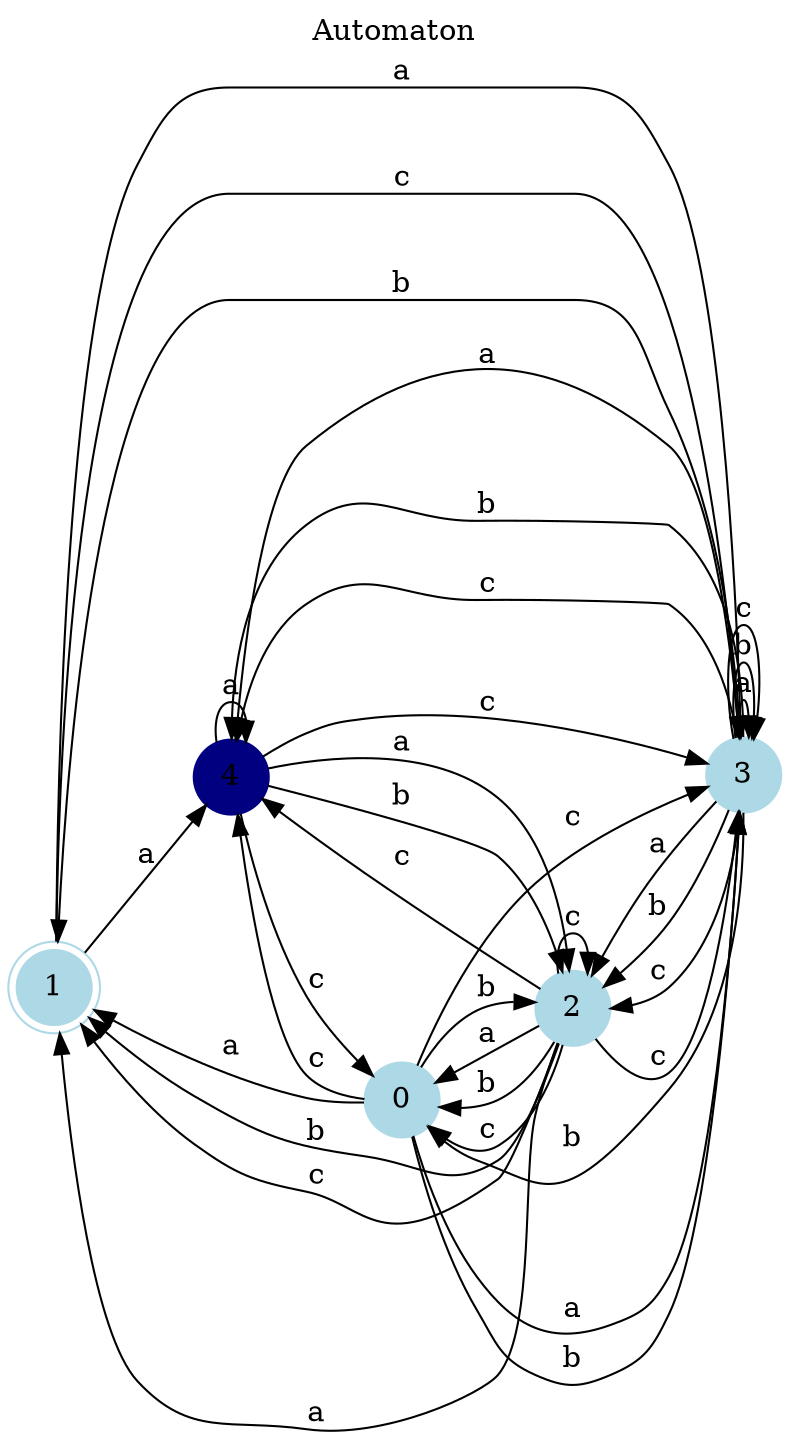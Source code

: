 digraph G {
rankdir = LR ; overlap = false ; 
labelloc="t";
label="Automaton";
node [shape = doublecircle, color = lightblue, style = filled] ; 1 ; 
node [shape = circle, color = navy, style = filled] ; 4 ; 
node [shape = circle, color = lightblue, style = filled];
0 -> 1 [ label = "a" ];
0 -> 3 [ label = "a" ];
1 -> 3 [ label = "a" ];
1 -> 4 [ label = "a" ];
2 -> 0 [ label = "a" ];
2 -> 1 [ label = "a" ];
3 -> 2 [ label = "a" ];
3 -> 3 [ label = "a" ];
3 -> 4 [ label = "a" ];
4 -> 2 [ label = "a" ];
4 -> 4 [ label = "a" ];
0 -> 2 [ label = "b" ];
0 -> 3 [ label = "b" ];
2 -> 0 [ label = "b" ];
2 -> 1 [ label = "b" ];
3 -> 0 [ label = "b" ];
3 -> 1 [ label = "b" ];
3 -> 2 [ label = "b" ];
3 -> 3 [ label = "b" ];
3 -> 4 [ label = "b" ];
4 -> 2 [ label = "b" ];
0 -> 3 [ label = "c" ];
0 -> 4 [ label = "c" ];
1 -> 3 [ label = "c" ];
2 -> 0 [ label = "c" ];
2 -> 1 [ label = "c" ];
2 -> 2 [ label = "c" ];
2 -> 3 [ label = "c" ];
2 -> 4 [ label = "c" ];
3 -> 2 [ label = "c" ];
3 -> 3 [ label = "c" ];
3 -> 4 [ label = "c" ];
4 -> 0 [ label = "c" ];
4 -> 3 [ label = "c" ];
}
digraph G {
rankdir = LR ; overlap = false ; 
labelloc = "t" ;
label = "epsilon " ; 
node [shape = doublecircle, color = lightblue, style = filled] ; 1 ; 
node [shape = circle, color = navy, style = filled] ; 4 ; 
node [shape = circle, color = lightblue, style = filled] ;
0 -> 0 ;
1 -> 1 ;
2 -> 2 ;
3 -> 3 ;
4 -> 4 ;
}
digraph G {
rankdir = LR ; overlap = false ; 
labelloc = "t" ;
label = "a " ; 
node [shape = doublecircle, color = lightblue, style = filled] ; 1 ; 
node [shape = circle, color = navy, style = filled] ; 4 ; 
node [shape = circle, color = lightblue, style = filled] ;
0 -> 1 ;
0 -> 3 ;
1 -> 3 ;
1 -> 4 ;
2 -> 0 ;
2 -> 1 ;
3 -> 2 ;
3 -> 3 ;
3 -> 4 ;
4 -> 2 ;
4 -> 4 ;
}
digraph G {
rankdir = LR ; overlap = false ; 
labelloc = "t" ;
label = "b " ; 
node [shape = doublecircle, color = lightblue, style = filled] ; 1 ; 
node [shape = circle, color = navy, style = filled] ; 4 ; 
node [shape = circle, color = lightblue, style = filled] ;
0 -> 2 ;
0 -> 3 ;
2 -> 0 ;
2 -> 1 ;
3 -> 0 ;
3 -> 1 ;
3 -> 2 ;
3 -> 3 ;
3 -> 4 ;
4 -> 2 ;
}
digraph G {
rankdir = LR ; overlap = false ; 
labelloc = "t" ;
label = "c " ; 
node [shape = doublecircle, color = lightblue, style = filled] ; 1 ; 
node [shape = circle, color = navy, style = filled] ; 4 ; 
node [shape = circle, color = lightblue, style = filled] ;
0 -> 3 ;
0 -> 4 ;
1 -> 3 ;
2 -> 0 ;
2 -> 1 ;
2 -> 2 ;
2 -> 3 ;
2 -> 4 ;
3 -> 2 ;
3 -> 3 ;
3 -> 4 ;
4 -> 0 ;
4 -> 3 ;
}
digraph G {
rankdir = LR ; overlap = false ; 
labelloc = "t" ;
label = "aa " ; 
node [shape = doublecircle, color = lightblue, style = filled] ; 1 ; 
node [shape = circle, color = navy, style = filled] ; 4 ; 
node [shape = circle, color = lightblue, style = filled] ;
0 -> 2 ;
0 -> 3 ;
0 -> 4 ;
1 -> 2 ;
1 -> 3 ;
1 -> 4 ;
2 -> 1 ;
2 -> 3 ;
2 -> 4 ;
3 -> 0 ;
3 -> 1 ;
3 -> 2 ;
3 -> 3 ;
3 -> 4 ;
4 -> 0 ;
4 -> 1 ;
4 -> 2 ;
4 -> 4 ;
}
digraph G {
rankdir = LR ; overlap = false ; 
labelloc = "t" ;
label = "bb " ; 
node [shape = doublecircle, color = lightblue, style = filled] ; 1 ; 
node [shape = circle, color = navy, style = filled] ; 4 ; 
node [shape = circle, color = lightblue, style = filled] ;
0 -> 0 ;
0 -> 1 ;
0 -> 2 ;
0 -> 3 ;
0 -> 4 ;
2 -> 2 ;
2 -> 3 ;
3 -> 0 ;
3 -> 1 ;
3 -> 2 ;
3 -> 3 ;
3 -> 4 ;
4 -> 0 ;
4 -> 1 ;
}
digraph G {
rankdir = LR ; overlap = false ; 
labelloc = "t" ;
label = "ba " ; 
node [shape = doublecircle, color = lightblue, style = filled] ; 1 ; 
node [shape = circle, color = navy, style = filled] ; 4 ; 
node [shape = circle, color = lightblue, style = filled] ;
0 -> 0 ;
0 -> 1 ;
0 -> 2 ;
0 -> 3 ;
0 -> 4 ;
2 -> 1 ;
2 -> 3 ;
2 -> 4 ;
3 -> 0 ;
3 -> 1 ;
3 -> 2 ;
3 -> 3 ;
3 -> 4 ;
4 -> 0 ;
4 -> 1 ;
}
digraph G {
rankdir = LR ; overlap = false ; 
labelloc = "t" ;
label = "ab " ; 
node [shape = doublecircle, color = lightblue, style = filled] ; 1 ; 
node [shape = circle, color = navy, style = filled] ; 4 ; 
node [shape = circle, color = lightblue, style = filled] ;
0 -> 0 ;
0 -> 1 ;
0 -> 2 ;
0 -> 3 ;
0 -> 4 ;
1 -> 0 ;
1 -> 1 ;
1 -> 2 ;
1 -> 3 ;
1 -> 4 ;
2 -> 2 ;
2 -> 3 ;
3 -> 0 ;
3 -> 1 ;
3 -> 2 ;
3 -> 3 ;
3 -> 4 ;
4 -> 0 ;
4 -> 1 ;
4 -> 2 ;
}
digraph G {
rankdir = LR ; overlap = false ; 
labelloc = "t" ;
label = "cc " ; 
node [shape = doublecircle, color = lightblue, style = filled] ; 1 ; 
node [shape = circle, color = navy, style = filled] ; 4 ; 
node [shape = circle, color = lightblue, style = filled] ;
0 -> 0 ;
0 -> 2 ;
0 -> 3 ;
0 -> 4 ;
1 -> 2 ;
1 -> 3 ;
1 -> 4 ;
2 -> 0 ;
2 -> 1 ;
2 -> 2 ;
2 -> 3 ;
2 -> 4 ;
3 -> 0 ;
3 -> 1 ;
3 -> 2 ;
3 -> 3 ;
3 -> 4 ;
4 -> 2 ;
4 -> 3 ;
4 -> 4 ;
}
digraph G {
rankdir = LR ; overlap = false ; 
labelloc = "t" ;
label = "ca " ; 
node [shape = doublecircle, color = lightblue, style = filled] ; 1 ; 
node [shape = circle, color = navy, style = filled] ; 4 ; 
node [shape = circle, color = lightblue, style = filled] ;
0 -> 2 ;
0 -> 3 ;
0 -> 4 ;
1 -> 2 ;
1 -> 3 ;
1 -> 4 ;
2 -> 0 ;
2 -> 1 ;
2 -> 2 ;
2 -> 3 ;
2 -> 4 ;
3 -> 0 ;
3 -> 1 ;
3 -> 2 ;
3 -> 3 ;
3 -> 4 ;
4 -> 1 ;
4 -> 2 ;
4 -> 3 ;
4 -> 4 ;
}
digraph G {
rankdir = LR ; overlap = false ; 
labelloc = "t" ;
label = "ac " ; 
node [shape = doublecircle, color = lightblue, style = filled] ; 1 ; 
node [shape = circle, color = navy, style = filled] ; 4 ; 
node [shape = circle, color = lightblue, style = filled] ;
0 -> 2 ;
0 -> 3 ;
0 -> 4 ;
1 -> 0 ;
1 -> 2 ;
1 -> 3 ;
1 -> 4 ;
2 -> 3 ;
2 -> 4 ;
3 -> 0 ;
3 -> 1 ;
3 -> 2 ;
3 -> 3 ;
3 -> 4 ;
4 -> 0 ;
4 -> 1 ;
4 -> 2 ;
4 -> 3 ;
4 -> 4 ;
}
digraph G {
rankdir = LR ; overlap = false ; 
labelloc = "t" ;
label = "cb " ; 
node [shape = doublecircle, color = lightblue, style = filled] ; 1 ; 
node [shape = circle, color = navy, style = filled] ; 4 ; 
node [shape = circle, color = lightblue, style = filled] ;
0 -> 0 ;
0 -> 1 ;
0 -> 2 ;
0 -> 3 ;
0 -> 4 ;
1 -> 0 ;
1 -> 1 ;
1 -> 2 ;
1 -> 3 ;
1 -> 4 ;
2 -> 0 ;
2 -> 1 ;
2 -> 2 ;
2 -> 3 ;
2 -> 4 ;
3 -> 0 ;
3 -> 1 ;
3 -> 2 ;
3 -> 3 ;
3 -> 4 ;
4 -> 0 ;
4 -> 1 ;
4 -> 2 ;
4 -> 3 ;
4 -> 4 ;
}
digraph G {
rankdir = LR ; overlap = false ; 
labelloc = "t" ;
label = "bc " ; 
node [shape = doublecircle, color = lightblue, style = filled] ; 1 ; 
node [shape = circle, color = navy, style = filled] ; 4 ; 
node [shape = circle, color = lightblue, style = filled] ;
0 -> 0 ;
0 -> 1 ;
0 -> 2 ;
0 -> 3 ;
0 -> 4 ;
2 -> 3 ;
2 -> 4 ;
3 -> 0 ;
3 -> 1 ;
3 -> 2 ;
3 -> 3 ;
3 -> 4 ;
4 -> 0 ;
4 -> 1 ;
4 -> 2 ;
4 -> 3 ;
4 -> 4 ;
}
digraph G {
rankdir = LR ; overlap = false ; 
labelloc = "t" ;
label = "aaa " ; 
node [shape = doublecircle, color = lightblue, style = filled] ; 1 ; 
node [shape = circle, color = navy, style = filled] ; 4 ; 
node [shape = circle, color = lightblue, style = filled] ;
0 -> 0 ;
0 -> 1 ;
0 -> 2 ;
0 -> 3 ;
0 -> 4 ;
1 -> 0 ;
1 -> 1 ;
1 -> 2 ;
1 -> 3 ;
1 -> 4 ;
2 -> 2 ;
2 -> 3 ;
2 -> 4 ;
3 -> 0 ;
3 -> 1 ;
3 -> 2 ;
3 -> 3 ;
3 -> 4 ;
4 -> 0 ;
4 -> 1 ;
4 -> 2 ;
4 -> 3 ;
4 -> 4 ;
}
digraph G {
rankdir = LR ; overlap = false ; 
labelloc = "t" ;
label = "aab " ; 
node [shape = doublecircle, color = lightblue, style = filled] ; 1 ; 
node [shape = circle, color = navy, style = filled] ; 4 ; 
node [shape = circle, color = lightblue, style = filled] ;
0 -> 0 ;
0 -> 1 ;
0 -> 2 ;
0 -> 3 ;
0 -> 4 ;
1 -> 0 ;
1 -> 1 ;
1 -> 2 ;
1 -> 3 ;
1 -> 4 ;
2 -> 0 ;
2 -> 1 ;
2 -> 2 ;
2 -> 3 ;
2 -> 4 ;
3 -> 0 ;
3 -> 1 ;
3 -> 2 ;
3 -> 3 ;
3 -> 4 ;
4 -> 0 ;
4 -> 1 ;
4 -> 2 ;
4 -> 3 ;
}
digraph G {
rankdir = LR ; overlap = false ; 
labelloc = "t" ;
label = "baa " ; 
node [shape = doublecircle, color = lightblue, style = filled] ; 1 ; 
node [shape = circle, color = navy, style = filled] ; 4 ; 
node [shape = circle, color = lightblue, style = filled] ;
0 -> 0 ;
0 -> 1 ;
0 -> 2 ;
0 -> 3 ;
0 -> 4 ;
2 -> 2 ;
2 -> 3 ;
2 -> 4 ;
3 -> 0 ;
3 -> 1 ;
3 -> 2 ;
3 -> 3 ;
3 -> 4 ;
4 -> 1 ;
4 -> 3 ;
4 -> 4 ;
}
digraph G {
rankdir = LR ; overlap = false ; 
labelloc = "t" ;
label = "aac " ; 
node [shape = doublecircle, color = lightblue, style = filled] ; 1 ; 
node [shape = circle, color = navy, style = filled] ; 4 ; 
node [shape = circle, color = lightblue, style = filled] ;
0 -> 0 ;
0 -> 1 ;
0 -> 2 ;
0 -> 3 ;
0 -> 4 ;
1 -> 0 ;
1 -> 1 ;
1 -> 2 ;
1 -> 3 ;
1 -> 4 ;
2 -> 0 ;
2 -> 2 ;
2 -> 3 ;
2 -> 4 ;
3 -> 0 ;
3 -> 1 ;
3 -> 2 ;
3 -> 3 ;
3 -> 4 ;
4 -> 0 ;
4 -> 1 ;
4 -> 2 ;
4 -> 3 ;
4 -> 4 ;
}
digraph G {
rankdir = LR ; overlap = false ; 
labelloc = "t" ;
label = "bbbb " ; 
node [shape = doublecircle, color = lightblue, style = filled] ; 1 ; 
node [shape = circle, color = navy, style = filled] ; 4 ; 
node [shape = circle, color = lightblue, style = filled] ;
0 -> 0 ;
0 -> 1 ;
0 -> 2 ;
0 -> 3 ;
0 -> 4 ;
2 -> 0 ;
2 -> 1 ;
2 -> 2 ;
2 -> 3 ;
2 -> 4 ;
3 -> 0 ;
3 -> 1 ;
3 -> 2 ;
3 -> 3 ;
3 -> 4 ;
4 -> 0 ;
4 -> 1 ;
4 -> 2 ;
4 -> 3 ;
4 -> 4 ;
}
digraph G {
rankdir = LR ; overlap = false ; 
labelloc = "t" ;
label = "bba " ; 
node [shape = doublecircle, color = lightblue, style = filled] ; 1 ; 
node [shape = circle, color = navy, style = filled] ; 4 ; 
node [shape = circle, color = lightblue, style = filled] ;
0 -> 0 ;
0 -> 1 ;
0 -> 2 ;
0 -> 3 ;
0 -> 4 ;
2 -> 0 ;
2 -> 1 ;
2 -> 2 ;
2 -> 3 ;
2 -> 4 ;
3 -> 0 ;
3 -> 1 ;
3 -> 2 ;
3 -> 3 ;
3 -> 4 ;
4 -> 1 ;
4 -> 3 ;
4 -> 4 ;
}
digraph G {
rankdir = LR ; overlap = false ; 
labelloc = "t" ;
label = "bbb " ; 
node [shape = doublecircle, color = lightblue, style = filled] ; 1 ; 
node [shape = circle, color = navy, style = filled] ; 4 ; 
node [shape = circle, color = lightblue, style = filled] ;
0 -> 0 ;
0 -> 1 ;
0 -> 2 ;
0 -> 3 ;
0 -> 4 ;
2 -> 0 ;
2 -> 1 ;
2 -> 2 ;
2 -> 3 ;
2 -> 4 ;
3 -> 0 ;
3 -> 1 ;
3 -> 2 ;
3 -> 3 ;
3 -> 4 ;
4 -> 2 ;
4 -> 3 ;
}
digraph G {
rankdir = LR ; overlap = false ; 
labelloc = "t" ;
label = "bbc " ; 
node [shape = doublecircle, color = lightblue, style = filled] ; 1 ; 
node [shape = circle, color = navy, style = filled] ; 4 ; 
node [shape = circle, color = lightblue, style = filled] ;
0 -> 0 ;
0 -> 1 ;
0 -> 2 ;
0 -> 3 ;
0 -> 4 ;
2 -> 0 ;
2 -> 1 ;
2 -> 2 ;
2 -> 3 ;
2 -> 4 ;
3 -> 0 ;
3 -> 1 ;
3 -> 2 ;
3 -> 3 ;
3 -> 4 ;
4 -> 3 ;
4 -> 4 ;
}
digraph G {
rankdir = LR ; overlap = false ; 
labelloc = "t" ;
label = "bbaa " ; 
node [shape = doublecircle, color = lightblue, style = filled] ; 1 ; 
node [shape = circle, color = navy, style = filled] ; 4 ; 
node [shape = circle, color = lightblue, style = filled] ;
0 -> 0 ;
0 -> 1 ;
0 -> 2 ;
0 -> 3 ;
0 -> 4 ;
2 -> 0 ;
2 -> 1 ;
2 -> 2 ;
2 -> 3 ;
2 -> 4 ;
3 -> 0 ;
3 -> 1 ;
3 -> 2 ;
3 -> 3 ;
3 -> 4 ;
4 -> 2 ;
4 -> 3 ;
4 -> 4 ;
}
digraph G {
rankdir = LR ; overlap = false ; 
labelloc = "t" ;
label = "aba " ; 
node [shape = doublecircle, color = lightblue, style = filled] ; 1 ; 
node [shape = circle, color = navy, style = filled] ; 4 ; 
node [shape = circle, color = lightblue, style = filled] ;
0 -> 0 ;
0 -> 1 ;
0 -> 2 ;
0 -> 3 ;
0 -> 4 ;
1 -> 0 ;
1 -> 1 ;
1 -> 2 ;
1 -> 3 ;
1 -> 4 ;
2 -> 0 ;
2 -> 1 ;
2 -> 2 ;
2 -> 3 ;
2 -> 4 ;
3 -> 0 ;
3 -> 1 ;
3 -> 2 ;
3 -> 3 ;
3 -> 4 ;
4 -> 0 ;
4 -> 1 ;
4 -> 3 ;
4 -> 4 ;
}
digraph G {
rankdir = LR ; overlap = false ; 
labelloc = "t" ;
label = "bac " ; 
node [shape = doublecircle, color = lightblue, style = filled] ; 1 ; 
node [shape = circle, color = navy, style = filled] ; 4 ; 
node [shape = circle, color = lightblue, style = filled] ;
0 -> 0 ;
0 -> 1 ;
0 -> 2 ;
0 -> 3 ;
0 -> 4 ;
2 -> 0 ;
2 -> 2 ;
2 -> 3 ;
2 -> 4 ;
3 -> 0 ;
3 -> 1 ;
3 -> 2 ;
3 -> 3 ;
3 -> 4 ;
4 -> 3 ;
4 -> 4 ;
}
digraph G {
rankdir = LR ; overlap = false ; 
labelloc = "t" ;
label = "abaa " ; 
node [shape = doublecircle, color = lightblue, style = filled] ; 1 ; 
node [shape = circle, color = navy, style = filled] ; 4 ; 
node [shape = circle, color = lightblue, style = filled] ;
0 -> 0 ;
0 -> 1 ;
0 -> 2 ;
0 -> 3 ;
0 -> 4 ;
1 -> 0 ;
1 -> 1 ;
1 -> 2 ;
1 -> 3 ;
1 -> 4 ;
2 -> 0 ;
2 -> 1 ;
2 -> 2 ;
2 -> 3 ;
2 -> 4 ;
3 -> 0 ;
3 -> 1 ;
3 -> 2 ;
3 -> 3 ;
3 -> 4 ;
4 -> 1 ;
4 -> 2 ;
4 -> 3 ;
4 -> 4 ;
}
digraph G {
rankdir = LR ; overlap = false ; 
labelloc = "t" ;
label = "bcc " ; 
node [shape = doublecircle, color = lightblue, style = filled] ; 1 ; 
node [shape = circle, color = navy, style = filled] ; 4 ; 
node [shape = circle, color = lightblue, style = filled] ;
0 -> 0 ;
0 -> 1 ;
0 -> 2 ;
0 -> 3 ;
0 -> 4 ;
2 -> 0 ;
2 -> 2 ;
2 -> 3 ;
2 -> 4 ;
3 -> 0 ;
3 -> 1 ;
3 -> 2 ;
3 -> 3 ;
3 -> 4 ;
4 -> 0 ;
4 -> 1 ;
4 -> 2 ;
4 -> 3 ;
4 -> 4 ;
}
digraph G {
rankdir = LR ; overlap = false ; 
labelloc = "t" ;
label = "bbcc " ; 
node [shape = doublecircle, color = lightblue, style = filled] ; 1 ; 
node [shape = circle, color = navy, style = filled] ; 4 ; 
node [shape = circle, color = lightblue, style = filled] ;
0 -> 0 ;
0 -> 1 ;
0 -> 2 ;
0 -> 3 ;
0 -> 4 ;
2 -> 0 ;
2 -> 1 ;
2 -> 2 ;
2 -> 3 ;
2 -> 4 ;
3 -> 0 ;
3 -> 1 ;
3 -> 2 ;
3 -> 3 ;
3 -> 4 ;
4 -> 0 ;
4 -> 2 ;
4 -> 3 ;
4 -> 4 ;
}
digraph G {
rankdir = LR ; overlap = false ; 
labelloc = "t" ;
label = "bca " ; 
node [shape = doublecircle, color = lightblue, style = filled] ; 1 ; 
node [shape = circle, color = navy, style = filled] ; 4 ; 
node [shape = circle, color = lightblue, style = filled] ;
0 -> 0 ;
0 -> 1 ;
0 -> 2 ;
0 -> 3 ;
0 -> 4 ;
2 -> 2 ;
2 -> 3 ;
2 -> 4 ;
3 -> 0 ;
3 -> 1 ;
3 -> 2 ;
3 -> 3 ;
3 -> 4 ;
4 -> 0 ;
4 -> 1 ;
4 -> 2 ;
4 -> 3 ;
4 -> 4 ;
}
digraph G {
rankdir = LR ; overlap = false ; 
labelloc = "t" ;
label = "abac " ; 
node [shape = doublecircle, color = lightblue, style = filled] ; 1 ; 
node [shape = circle, color = navy, style = filled] ; 4 ; 
node [shape = circle, color = lightblue, style = filled] ;
0 -> 0 ;
0 -> 1 ;
0 -> 2 ;
0 -> 3 ;
0 -> 4 ;
1 -> 0 ;
1 -> 1 ;
1 -> 2 ;
1 -> 3 ;
1 -> 4 ;
2 -> 0 ;
2 -> 1 ;
2 -> 2 ;
2 -> 3 ;
2 -> 4 ;
3 -> 0 ;
3 -> 1 ;
3 -> 2 ;
3 -> 3 ;
3 -> 4 ;
4 -> 0 ;
4 -> 2 ;
4 -> 3 ;
4 -> 4 ;
}
digraph G {
rankdir = LR ; overlap = false ; 
labelloc = "t" ;
label = "(bbbb)^# value 1 witness" ; 
node [shape = doublecircle, color = lightblue, style = filled] ; 1 ; 
node [shape = circle, color = navy, style = filled] ; 4 ; 
node [shape = circle, color = lightblue, style = filled] ;
0 -> 0 [ label = "+" ] ;
0 -> 1 ;
0 -> 2 [ label = "+" ] ;
0 -> 3 [ label = "+" ] ;
0 -> 4 [ label = "+" ] ;
2 -> 0 [ label = "+" ] ;
2 -> 1 ;
2 -> 2 [ label = "+" ] ;
2 -> 3 [ label = "+" ] ;
2 -> 4 [ label = "+" ] ;
3 -> 0 [ label = "+" ] ;
3 -> 1 ;
3 -> 2 [ label = "+" ] ;
3 -> 3 [ label = "+" ] ;
3 -> 4 [ label = "+" ] ;
4 -> 0 [ label = "+" ] ;
4 -> 1 ;
4 -> 2 [ label = "+" ] ;
4 -> 3 [ label = "+" ] ;
4 -> 4 [ label = "+" ] ;
}
digraph G {
rankdir = LR ; overlap = false ; 
labelloc = "t" ;
label = "(bbbb)^#(bbbb)^# leak and value 1 witness" ; 
node [shape = doublecircle, color = lightblue, style = filled] ; 1 ; 
node [shape = circle, color = navy, style = filled] ; 4 ; 
node [shape = circle, color = lightblue, style = filled] ;
0 -> 0 [ label = "+" ] ;
0 -> 1 [ label = "+" ] ;
0 -> 2 [ label = "+" ] ;
0 -> 3 [ label = "+" ] ;
0 -> 4 [ label = "+" ] ;
2 -> 0 [ label = "+" ] ;
2 -> 1 [ label = "+" ] ;
2 -> 2 [ label = "+" ] ;
2 -> 3 [ label = "+" ] ;
2 -> 4 [ label = "+" ] ;
3 -> 0 [ label = "+" ] ;
3 -> 1 [ label = "+" ] ;
3 -> 2 [ label = "+" ] ;
3 -> 3 [ label = "+" ] ;
3 -> 4 [ label = "+" ] ;
4 -> 0 [ label = "+" ] ;
4 -> 1 [ label = "+" ] ;
4 -> 2 [ label = "+" ] ;
4 -> 3 [ label = "+" ] ;
4 -> 4 [ label = "+" ] ;
}
digraph G {
rankdir = LR ; overlap = false ; 
labelloc = "t" ;
label = "(bbbb)^#a leak" ; 
node [shape = doublecircle, color = lightblue, style = filled] ; 1 ; 
node [shape = circle, color = navy, style = filled] ; 4 ; 
node [shape = circle, color = lightblue, style = filled] ;
0 -> 0 [ label = "+" ] ;
0 -> 1 [ label = "+" ] ;
0 -> 2 [ label = "+" ] ;
0 -> 3 ;
0 -> 4 ;
2 -> 0 [ label = "+" ] ;
2 -> 1 [ label = "+" ] ;
2 -> 2 [ label = "+" ] ;
2 -> 3 ;
2 -> 4 ;
3 -> 0 [ label = "+" ] ;
3 -> 1 [ label = "+" ] ;
3 -> 2 [ label = "+" ] ;
3 -> 3 ;
3 -> 4 ;
4 -> 0 [ label = "+" ] ;
4 -> 1 [ label = "+" ] ;
4 -> 2 [ label = "+" ] ;
4 -> 3 ;
4 -> 4 ;
}
digraph G {
rankdir = LR ; overlap = false ; 
labelloc = "t" ;
label = "a(bbbb)^# value 1 witness" ; 
node [shape = doublecircle, color = lightblue, style = filled] ; 1 ; 
node [shape = circle, color = navy, style = filled] ; 4 ; 
node [shape = circle, color = lightblue, style = filled] ;
0 -> 0 [ label = "+" ] ;
0 -> 1 ;
0 -> 2 [ label = "+" ] ;
0 -> 3 [ label = "+" ] ;
0 -> 4 [ label = "+" ] ;
1 -> 0 [ label = "+" ] ;
1 -> 1 ;
1 -> 2 [ label = "+" ] ;
1 -> 3 [ label = "+" ] ;
1 -> 4 [ label = "+" ] ;
2 -> 0 [ label = "+" ] ;
2 -> 1 ;
2 -> 2 [ label = "+" ] ;
2 -> 3 [ label = "+" ] ;
2 -> 4 [ label = "+" ] ;
3 -> 0 [ label = "+" ] ;
3 -> 1 ;
3 -> 2 [ label = "+" ] ;
3 -> 3 [ label = "+" ] ;
3 -> 4 [ label = "+" ] ;
4 -> 0 [ label = "+" ] ;
4 -> 1 ;
4 -> 2 [ label = "+" ] ;
4 -> 3 [ label = "+" ] ;
4 -> 4 [ label = "+" ] ;
}
digraph G {
rankdir = LR ; overlap = false ; 
labelloc = "t" ;
label = "(bbbb)^#c leak" ; 
node [shape = doublecircle, color = lightblue, style = filled] ; 1 ; 
node [shape = circle, color = navy, style = filled] ; 4 ; 
node [shape = circle, color = lightblue, style = filled] ;
0 -> 0 [ label = "+" ] ;
0 -> 1 [ label = "+" ] ;
0 -> 2 [ label = "+" ] ;
0 -> 3 ;
0 -> 4 [ label = "+" ] ;
2 -> 0 [ label = "+" ] ;
2 -> 1 [ label = "+" ] ;
2 -> 2 [ label = "+" ] ;
2 -> 3 ;
2 -> 4 [ label = "+" ] ;
3 -> 0 [ label = "+" ] ;
3 -> 1 [ label = "+" ] ;
3 -> 2 [ label = "+" ] ;
3 -> 3 ;
3 -> 4 [ label = "+" ] ;
4 -> 0 [ label = "+" ] ;
4 -> 1 [ label = "+" ] ;
4 -> 2 [ label = "+" ] ;
4 -> 3 ;
4 -> 4 [ label = "+" ] ;
}
digraph G {
rankdir = LR ; overlap = false ; 
labelloc = "t" ;
label = "(bbbb)^#aa leak" ; 
node [shape = doublecircle, color = lightblue, style = filled] ; 1 ; 
node [shape = circle, color = navy, style = filled] ; 4 ; 
node [shape = circle, color = lightblue, style = filled] ;
0 -> 0 [ label = "+" ] ;
0 -> 1 [ label = "+" ] ;
0 -> 2 ;
0 -> 3 ;
0 -> 4 ;
2 -> 0 [ label = "+" ] ;
2 -> 1 [ label = "+" ] ;
2 -> 2 ;
2 -> 3 ;
2 -> 4 ;
3 -> 0 [ label = "+" ] ;
3 -> 1 [ label = "+" ] ;
3 -> 2 ;
3 -> 3 ;
3 -> 4 ;
4 -> 0 [ label = "+" ] ;
4 -> 1 [ label = "+" ] ;
4 -> 2 ;
4 -> 3 ;
4 -> 4 ;
}
digraph G {
rankdir = LR ; overlap = false ; 
labelloc = "t" ;
label = "(bbbb)^#ac leak" ; 
node [shape = doublecircle, color = lightblue, style = filled] ; 1 ; 
node [shape = circle, color = navy, style = filled] ; 4 ; 
node [shape = circle, color = lightblue, style = filled] ;
0 -> 0 ;
0 -> 1 [ label = "+" ] ;
0 -> 2 ;
0 -> 3 ;
0 -> 4 ;
2 -> 0 ;
2 -> 1 [ label = "+" ] ;
2 -> 2 ;
2 -> 3 ;
2 -> 4 ;
3 -> 0 ;
3 -> 1 [ label = "+" ] ;
3 -> 2 ;
3 -> 3 ;
3 -> 4 ;
4 -> 0 ;
4 -> 1 [ label = "+" ] ;
4 -> 2 ;
4 -> 3 ;
4 -> 4 ;
}
digraph G {
rankdir = LR ; overlap = false ; 
labelloc = "t" ;
label = "a(bbbb)^#(bbbb)^# leak and value 1 witness" ; 
node [shape = doublecircle, color = lightblue, style = filled] ; 1 ; 
node [shape = circle, color = navy, style = filled] ; 4 ; 
node [shape = circle, color = lightblue, style = filled] ;
0 -> 0 [ label = "+" ] ;
0 -> 1 [ label = "+" ] ;
0 -> 2 [ label = "+" ] ;
0 -> 3 [ label = "+" ] ;
0 -> 4 [ label = "+" ] ;
1 -> 0 [ label = "+" ] ;
1 -> 1 [ label = "+" ] ;
1 -> 2 [ label = "+" ] ;
1 -> 3 [ label = "+" ] ;
1 -> 4 [ label = "+" ] ;
2 -> 0 [ label = "+" ] ;
2 -> 1 [ label = "+" ] ;
2 -> 2 [ label = "+" ] ;
2 -> 3 [ label = "+" ] ;
2 -> 4 [ label = "+" ] ;
3 -> 0 [ label = "+" ] ;
3 -> 1 [ label = "+" ] ;
3 -> 2 [ label = "+" ] ;
3 -> 3 [ label = "+" ] ;
3 -> 4 [ label = "+" ] ;
4 -> 0 [ label = "+" ] ;
4 -> 1 [ label = "+" ] ;
4 -> 2 [ label = "+" ] ;
4 -> 3 [ label = "+" ] ;
4 -> 4 [ label = "+" ] ;
}
digraph G {
rankdir = LR ; overlap = false ; 
labelloc = "t" ;
label = "a(bbbb)^#a " ; 
node [shape = doublecircle, color = lightblue, style = filled] ; 1 ; 
node [shape = circle, color = navy, style = filled] ; 4 ; 
node [shape = circle, color = lightblue, style = filled] ;
0 -> 0 [ label = "+" ] ;
0 -> 1 [ label = "+" ] ;
0 -> 2 [ label = "+" ] ;
0 -> 3 ;
0 -> 4 ;
1 -> 0 [ label = "+" ] ;
1 -> 1 [ label = "+" ] ;
1 -> 2 [ label = "+" ] ;
1 -> 3 ;
1 -> 4 ;
2 -> 0 [ label = "+" ] ;
2 -> 1 [ label = "+" ] ;
2 -> 2 [ label = "+" ] ;
2 -> 3 ;
2 -> 4 ;
3 -> 0 [ label = "+" ] ;
3 -> 1 [ label = "+" ] ;
3 -> 2 [ label = "+" ] ;
3 -> 3 ;
3 -> 4 ;
4 -> 0 [ label = "+" ] ;
4 -> 1 [ label = "+" ] ;
4 -> 2 [ label = "+" ] ;
4 -> 3 ;
4 -> 4 ;
}
digraph G {
rankdir = LR ; overlap = false ; 
labelloc = "t" ;
label = "a(bbbb)^#c " ; 
node [shape = doublecircle, color = lightblue, style = filled] ; 1 ; 
node [shape = circle, color = navy, style = filled] ; 4 ; 
node [shape = circle, color = lightblue, style = filled] ;
0 -> 0 [ label = "+" ] ;
0 -> 1 [ label = "+" ] ;
0 -> 2 [ label = "+" ] ;
0 -> 3 ;
0 -> 4 [ label = "+" ] ;
1 -> 0 [ label = "+" ] ;
1 -> 1 [ label = "+" ] ;
1 -> 2 [ label = "+" ] ;
1 -> 3 ;
1 -> 4 [ label = "+" ] ;
2 -> 0 [ label = "+" ] ;
2 -> 1 [ label = "+" ] ;
2 -> 2 [ label = "+" ] ;
2 -> 3 ;
2 -> 4 [ label = "+" ] ;
3 -> 0 [ label = "+" ] ;
3 -> 1 [ label = "+" ] ;
3 -> 2 [ label = "+" ] ;
3 -> 3 ;
3 -> 4 [ label = "+" ] ;
4 -> 0 [ label = "+" ] ;
4 -> 1 [ label = "+" ] ;
4 -> 2 [ label = "+" ] ;
4 -> 3 ;
4 -> 4 [ label = "+" ] ;
}
digraph G {
rankdir = LR ; overlap = false ; 
labelloc = "t" ;
label = "a(bbbb)^#aa " ; 
node [shape = doublecircle, color = lightblue, style = filled] ; 1 ; 
node [shape = circle, color = navy, style = filled] ; 4 ; 
node [shape = circle, color = lightblue, style = filled] ;
0 -> 0 [ label = "+" ] ;
0 -> 1 [ label = "+" ] ;
0 -> 2 ;
0 -> 3 ;
0 -> 4 ;
1 -> 0 [ label = "+" ] ;
1 -> 1 [ label = "+" ] ;
1 -> 2 ;
1 -> 3 ;
1 -> 4 ;
2 -> 0 [ label = "+" ] ;
2 -> 1 [ label = "+" ] ;
2 -> 2 ;
2 -> 3 ;
2 -> 4 ;
3 -> 0 [ label = "+" ] ;
3 -> 1 [ label = "+" ] ;
3 -> 2 ;
3 -> 3 ;
3 -> 4 ;
4 -> 0 [ label = "+" ] ;
4 -> 1 [ label = "+" ] ;
4 -> 2 ;
4 -> 3 ;
4 -> 4 ;
}
digraph G {
rankdir = LR ; overlap = false ; 
labelloc = "t" ;
label = "a(bbbb)^#ac " ; 
node [shape = doublecircle, color = lightblue, style = filled] ; 1 ; 
node [shape = circle, color = navy, style = filled] ; 4 ; 
node [shape = circle, color = lightblue, style = filled] ;
0 -> 0 ;
0 -> 1 [ label = "+" ] ;
0 -> 2 ;
0 -> 3 ;
0 -> 4 ;
1 -> 0 ;
1 -> 1 [ label = "+" ] ;
1 -> 2 ;
1 -> 3 ;
1 -> 4 ;
2 -> 0 ;
2 -> 1 [ label = "+" ] ;
2 -> 2 ;
2 -> 3 ;
2 -> 4 ;
3 -> 0 ;
3 -> 1 [ label = "+" ] ;
3 -> 2 ;
3 -> 3 ;
3 -> 4 ;
4 -> 0 ;
4 -> 1 [ label = "+" ] ;
4 -> 2 ;
4 -> 3 ;
4 -> 4 ;
}
